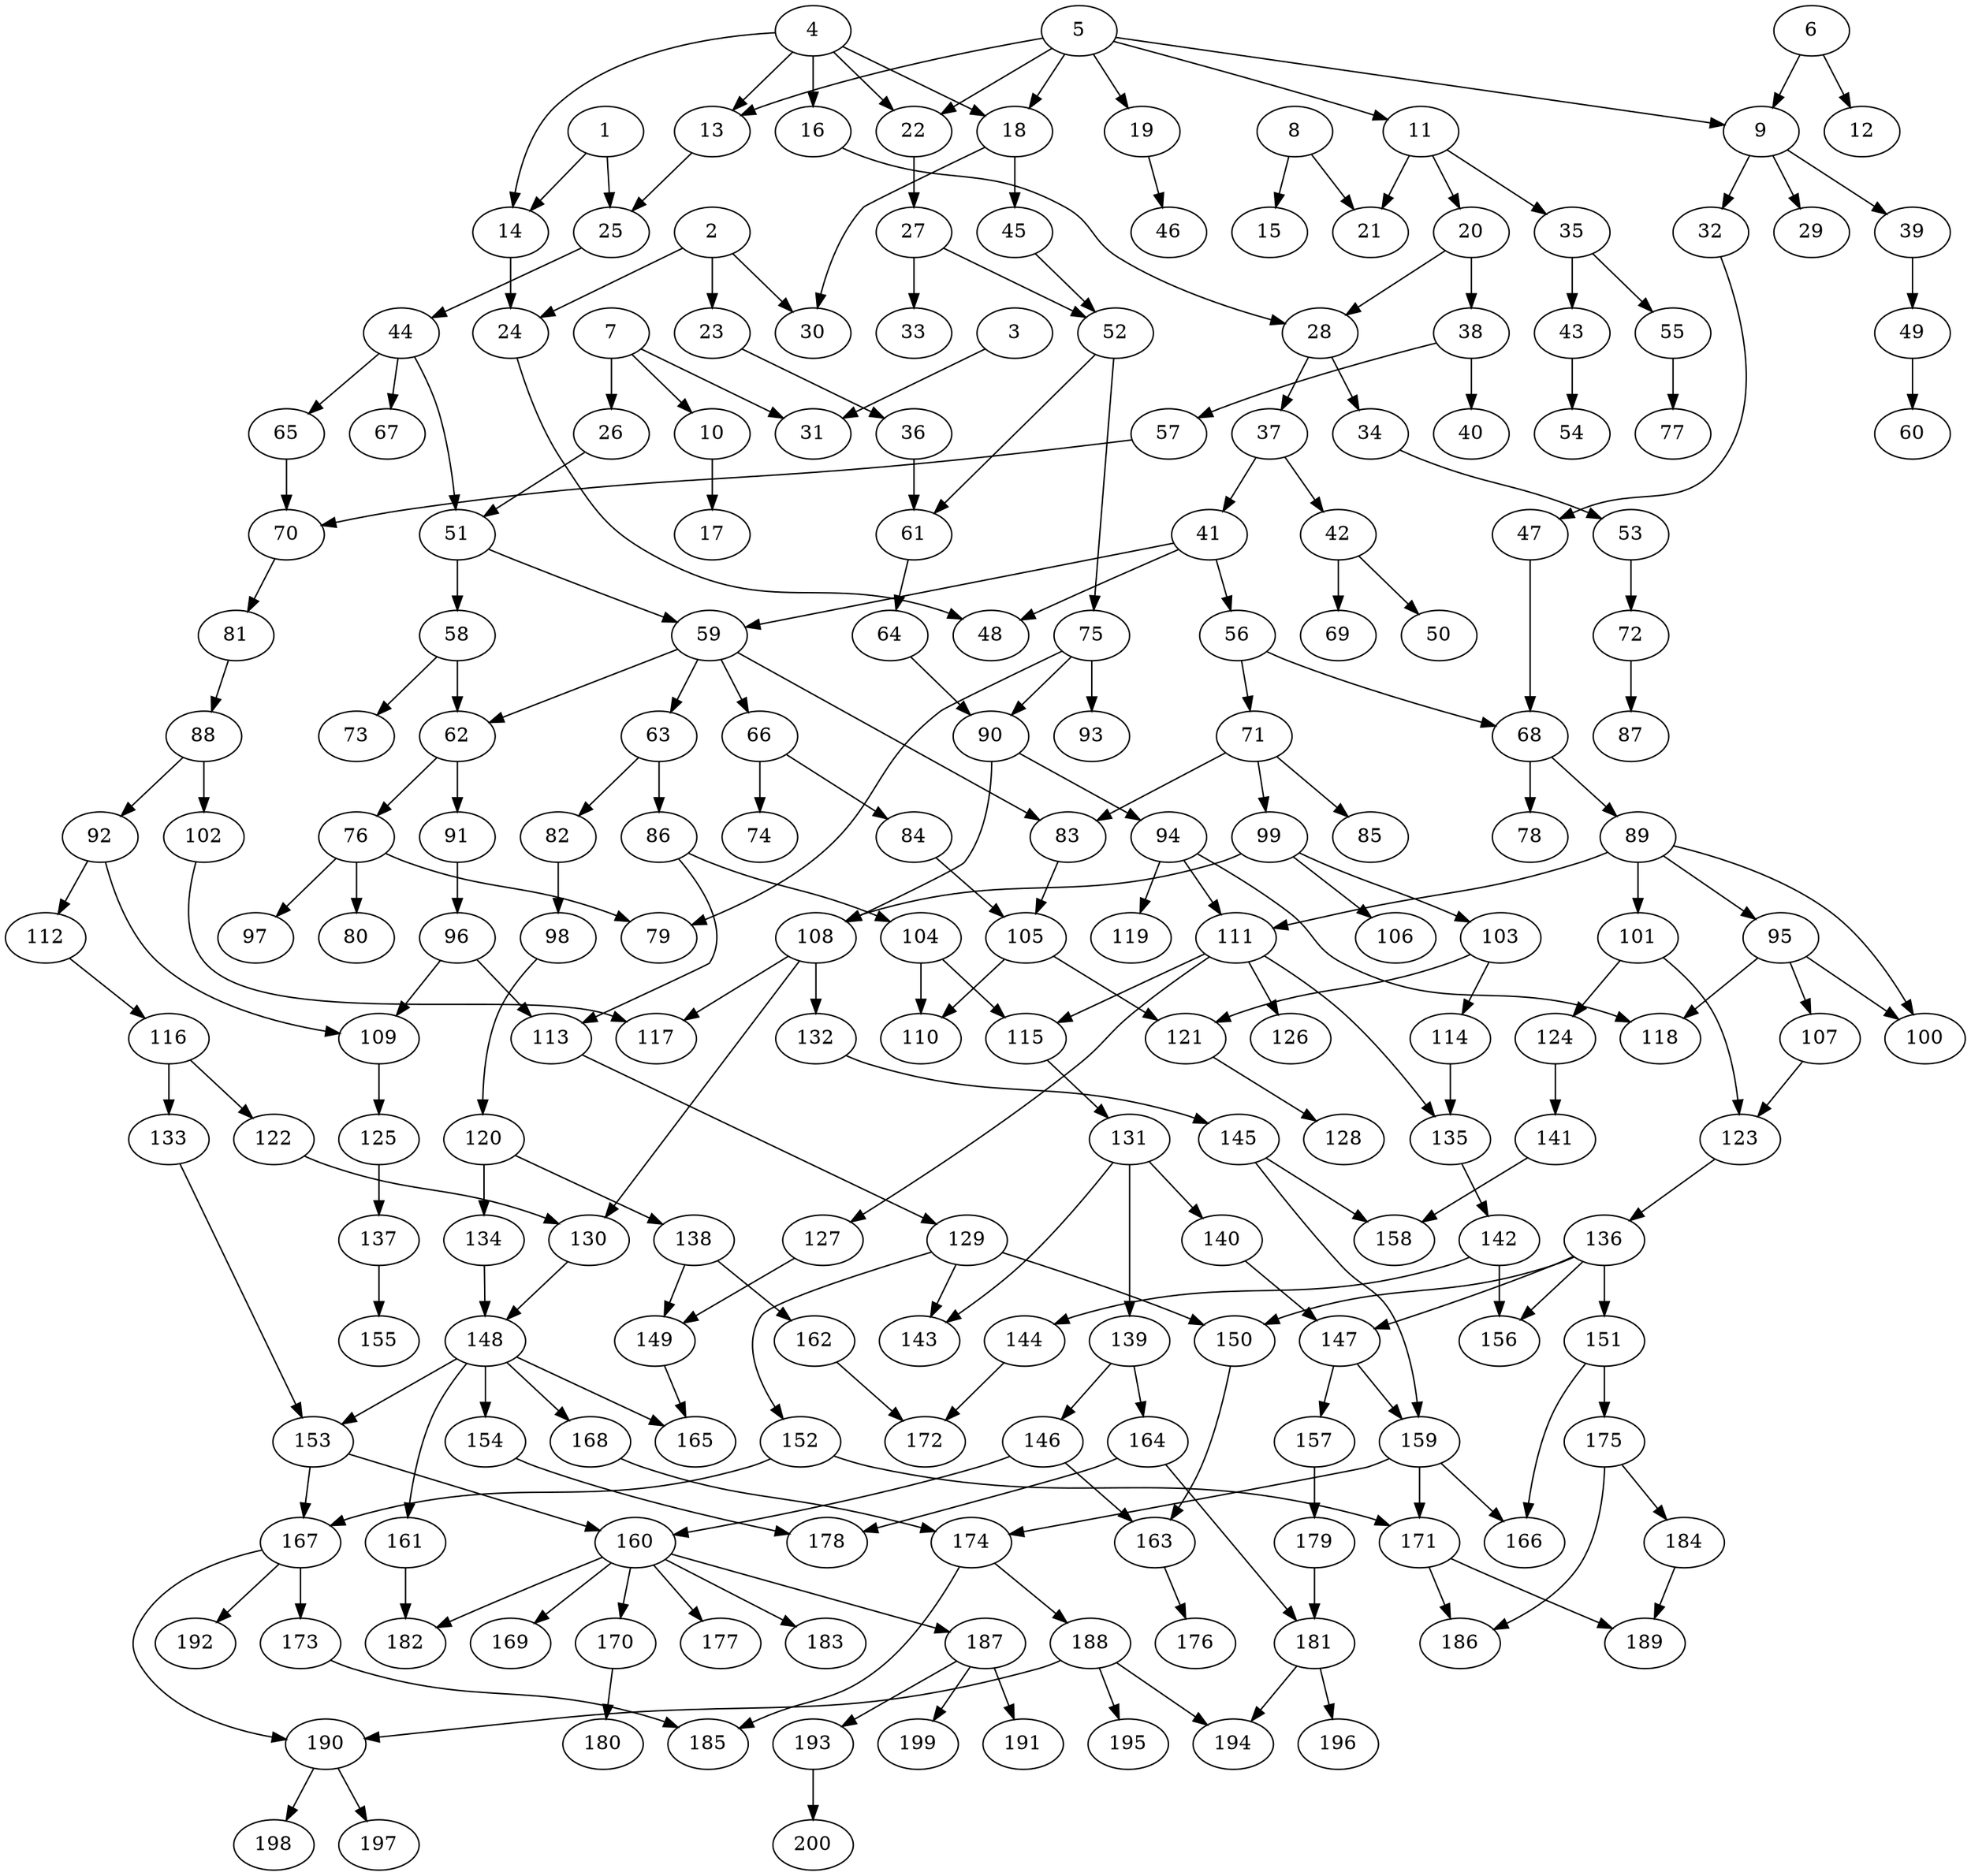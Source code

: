 // DAG automatically generated by daggen at Wed Apr 12 12:21:07 2017
// ./daggen --dot -n 200 --jump=3 --fat=0.4 --regularity=0.8 --density=0.2 
digraph G {
  1 [size="6358183602", alpha="0.07"]
  1 -> 14 [size ="209715200"]
  1 -> 25 [size ="209715200"]
  2 [size="6875862610", alpha="0.19"]
  2 -> 23 [size ="134217728"]
  2 -> 24 [size ="134217728"]
  2 -> 30 [size ="134217728"]
  3 [size="119633351568", alpha="0.16"]
  3 -> 31 [size ="134217728"]
  4 [size="40704544964", alpha="0.04"]
  4 -> 13 [size ="33554432"]
  4 -> 14 [size ="33554432"]
  4 -> 16 [size ="33554432"]
  4 -> 18 [size ="33554432"]
  4 -> 22 [size ="33554432"]
  5 [size="447940253567", alpha="0.20"]
  5 -> 9 [size ="301989888"]
  5 -> 11 [size ="301989888"]
  5 -> 13 [size ="301989888"]
  5 -> 18 [size ="301989888"]
  5 -> 19 [size ="301989888"]
  5 -> 22 [size ="301989888"]
  6 [size="876738769", alpha="0.03"]
  6 -> 9 [size ="33554432"]
  6 -> 12 [size ="33554432"]
  7 [size="1420689777254", alpha="0.16"]
  7 -> 10 [size ="838860800"]
  7 -> 26 [size ="838860800"]
  7 -> 31 [size ="838860800"]
  8 [size="256061815895", alpha="0.19"]
  8 -> 15 [size ="301989888"]
  8 -> 21 [size ="301989888"]
  9 [size="6208552676", alpha="0.03"]
  9 -> 29 [size ="679477248"]
  9 -> 32 [size ="679477248"]
  9 -> 39 [size ="679477248"]
  10 [size="30666717690", alpha="0.02"]
  10 -> 17 [size ="679477248"]
  11 [size="3098243483", alpha="0.05"]
  11 -> 20 [size ="75497472"]
  11 -> 21 [size ="75497472"]
  11 -> 35 [size ="75497472"]
  12 [size="134217728000", alpha="0.19"]
  13 [size="231928233984", alpha="0.11"]
  13 -> 25 [size ="301989888"]
  14 [size="549755813888", alpha="0.13"]
  14 -> 24 [size ="536870912"]
  15 [size="28991029248", alpha="0.15"]
  16 [size="5538392308", alpha="0.03"]
  16 -> 28 [size ="134217728"]
  17 [size="3499503733", alpha="0.08"]
  18 [size="549755813888", alpha="0.17"]
  18 -> 30 [size ="536870912"]
  18 -> 45 [size ="536870912"]
  19 [size="8589934592", alpha="0.09"]
  19 -> 46 [size ="33554432"]
  20 [size="32468041097", alpha="0.10"]
  20 -> 28 [size ="838860800"]
  20 -> 38 [size ="838860800"]
  21 [size="1073741824000", alpha="0.11"]
  22 [size="368293445632", alpha="0.16"]
  22 -> 27 [size ="411041792"]
  23 [size="368293445632", alpha="0.19"]
  23 -> 36 [size ="411041792"]
  24 [size="2905920238", alpha="0.18"]
  24 -> 48 [size ="134217728"]
  25 [size="68719476736", alpha="0.19"]
  25 -> 44 [size ="134217728"]
  26 [size="961156417657", alpha="0.18"]
  26 -> 51 [size ="679477248"]
  27 [size="4284278368", alpha="0.04"]
  27 -> 33 [size ="75497472"]
  27 -> 52 [size ="75497472"]
  28 [size="134217728000", alpha="0.06"]
  28 -> 34 [size ="209715200"]
  28 -> 37 [size ="209715200"]
  29 [size="92389820946", alpha="0.15"]
  30 [size="368293445632", alpha="0.04"]
  31 [size="782757789696", alpha="0.02"]
  32 [size="68040123924", alpha="0.11"]
  32 -> 47 [size ="134217728"]
  33 [size="11140590997", alpha="0.11"]
  34 [size="38372008499", alpha="0.07"]
  34 -> 53 [size ="75497472"]
  35 [size="4163323957", alpha="0.11"]
  35 -> 43 [size ="75497472"]
  35 -> 55 [size ="75497472"]
  36 [size="368293445632", alpha="0.16"]
  36 -> 61 [size ="411041792"]
  37 [size="87017454368", alpha="0.14"]
  37 -> 41 [size ="75497472"]
  37 -> 42 [size ="75497472"]
  38 [size="782757789696", alpha="0.14"]
  38 -> 40 [size ="679477248"]
  38 -> 57 [size ="679477248"]
  39 [size="6904988038", alpha="0.08"]
  39 -> 49 [size ="33554432"]
  40 [size="7425017608", alpha="0.18"]
  41 [size="2305116937", alpha="0.07"]
  41 -> 48 [size ="75497472"]
  41 -> 56 [size ="75497472"]
  41 -> 59 [size ="75497472"]
  42 [size="368293445632", alpha="0.15"]
  42 -> 50 [size ="411041792"]
  42 -> 69 [size ="411041792"]
  43 [size="549755813888", alpha="0.08"]
  43 -> 54 [size ="536870912"]
  44 [size="7067972608", alpha="0.14"]
  44 -> 51 [size ="411041792"]
  44 -> 65 [size ="411041792"]
  44 -> 67 [size ="411041792"]
  45 [size="1124228183997", alpha="0.16"]
  45 -> 52 [size ="838860800"]
  46 [size="16866608540", alpha="0.18"]
  47 [size="68719476736", alpha="0.12"]
  47 -> 68 [size ="134217728"]
  48 [size="1613805290", alpha="0.07"]
  49 [size="368293445632", alpha="0.06"]
  49 -> 60 [size ="411041792"]
  50 [size="24956729859", alpha="0.13"]
  51 [size="15470088036", alpha="0.06"]
  51 -> 58 [size ="536870912"]
  51 -> 59 [size ="536870912"]
  52 [size="231928233984", alpha="0.09"]
  52 -> 61 [size ="301989888"]
  52 -> 75 [size ="301989888"]
  53 [size="8589934592", alpha="0.17"]
  53 -> 72 [size ="33554432"]
  54 [size="549755813888", alpha="0.01"]
  55 [size="8589934592", alpha="0.03"]
  55 -> 77 [size ="33554432"]
  56 [size="68719476736", alpha="0.19"]
  56 -> 68 [size ="134217728"]
  56 -> 71 [size ="134217728"]
  57 [size="1252694554", alpha="0.01"]
  57 -> 70 [size ="75497472"]
  58 [size="193539225356", alpha="0.05"]
  58 -> 62 [size ="301989888"]
  58 -> 73 [size ="301989888"]
  59 [size="714556461996", alpha="0.04"]
  59 -> 62 [size ="536870912"]
  59 -> 63 [size ="536870912"]
  59 -> 66 [size ="536870912"]
  59 -> 83 [size ="536870912"]
  60 [size="29047303079", alpha="0.02"]
  61 [size="48640155797", alpha="0.15"]
  61 -> 64 [size ="838860800"]
  62 [size="522137850043", alpha="0.12"]
  62 -> 76 [size ="411041792"]
  62 -> 91 [size ="411041792"]
  63 [size="587196403434", alpha="0.03"]
  63 -> 82 [size ="679477248"]
  63 -> 86 [size ="679477248"]
  64 [size="368293445632", alpha="0.14"]
  64 -> 90 [size ="411041792"]
  65 [size="134217728000", alpha="0.19"]
  65 -> 70 [size ="209715200"]
  66 [size="13471346944", alpha="0.07"]
  66 -> 74 [size ="411041792"]
  66 -> 84 [size ="411041792"]
  67 [size="3558863388", alpha="0.06"]
  68 [size="68719476736", alpha="0.05"]
  68 -> 78 [size ="134217728"]
  68 -> 89 [size ="134217728"]
  69 [size="2126835249", alpha="0.14"]
  70 [size="8589934592", alpha="0.18"]
  70 -> 81 [size ="33554432"]
  71 [size="1661004682", alpha="0.17"]
  71 -> 83 [size ="134217728"]
  71 -> 85 [size ="134217728"]
  71 -> 99 [size ="134217728"]
  72 [size="2176674526", alpha="0.14"]
  72 -> 87 [size ="134217728"]
  73 [size="7455126351", alpha="0.03"]
  74 [size="28553555146", alpha="0.19"]
  75 [size="231928233984", alpha="0.15"]
  75 -> 79 [size ="301989888"]
  75 -> 90 [size ="301989888"]
  75 -> 93 [size ="301989888"]
  76 [size="137771102808", alpha="0.07"]
  76 -> 79 [size ="134217728"]
  76 -> 80 [size ="134217728"]
  76 -> 97 [size ="134217728"]
  77 [size="1073741824000", alpha="0.02"]
  78 [size="782757789696", alpha="0.01"]
  79 [size="3465716793", alpha="0.16"]
  80 [size="28991029248", alpha="0.14"]
  81 [size="549755813888", alpha="0.09"]
  81 -> 88 [size ="536870912"]
  82 [size="21016977434", alpha="0.09"]
  82 -> 98 [size ="838860800"]
  83 [size="5822207371", alpha="0.12"]
  83 -> 105 [size ="134217728"]
  84 [size="68719476736", alpha="0.05"]
  84 -> 105 [size ="134217728"]
  85 [size="68719476736", alpha="0.01"]
  86 [size="134217728000", alpha="0.17"]
  86 -> 104 [size ="209715200"]
  86 -> 113 [size ="209715200"]
  87 [size="12640552905", alpha="0.12"]
  88 [size="3301460188", alpha="0.01"]
  88 -> 92 [size ="209715200"]
  88 -> 102 [size ="209715200"]
  89 [size="47759308068", alpha="0.04"]
  89 -> 95 [size ="134217728"]
  89 -> 100 [size ="134217728"]
  89 -> 101 [size ="134217728"]
  89 -> 111 [size ="134217728"]
  90 [size="12172470665", alpha="0.15"]
  90 -> 94 [size ="209715200"]
  90 -> 108 [size ="209715200"]
  91 [size="231928233984", alpha="0.16"]
  91 -> 96 [size ="301989888"]
  92 [size="8589934592", alpha="0.07"]
  92 -> 109 [size ="33554432"]
  92 -> 112 [size ="33554432"]
  93 [size="68719476736", alpha="0.13"]
  94 [size="14005440380", alpha="0.01"]
  94 -> 111 [size ="411041792"]
  94 -> 118 [size ="411041792"]
  94 -> 119 [size ="411041792"]
  95 [size="90901433891", alpha="0.15"]
  95 -> 100 [size ="209715200"]
  95 -> 107 [size ="209715200"]
  95 -> 118 [size ="209715200"]
  96 [size="8011023539", alpha="0.12"]
  96 -> 109 [size ="134217728"]
  96 -> 113 [size ="134217728"]
  97 [size="796457968", alpha="0.09"]
  98 [size="2533643468", alpha="0.14"]
  98 -> 120 [size ="75497472"]
  99 [size="5301024401", alpha="0.09"]
  99 -> 103 [size ="134217728"]
  99 -> 106 [size ="134217728"]
  99 -> 108 [size ="134217728"]
  100 [size="634116064836", alpha="0.02"]
  101 [size="782757789696", alpha="0.09"]
  101 -> 123 [size ="679477248"]
  101 -> 124 [size ="679477248"]
  102 [size="368293445632", alpha="0.01"]
  102 -> 117 [size ="411041792"]
  103 [size="122469373379", alpha="0.15"]
  103 -> 114 [size ="301989888"]
  103 -> 121 [size ="301989888"]
  104 [size="1326863689", alpha="0.02"]
  104 -> 110 [size ="33554432"]
  104 -> 115 [size ="33554432"]
  105 [size="782757789696", alpha="0.00"]
  105 -> 110 [size ="679477248"]
  105 -> 121 [size ="679477248"]
  106 [size="21995153616", alpha="0.19"]
  107 [size="134217728000", alpha="0.04"]
  107 -> 123 [size ="209715200"]
  108 [size="8697551356", alpha="0.10"]
  108 -> 117 [size ="536870912"]
  108 -> 130 [size ="536870912"]
  108 -> 132 [size ="536870912"]
  109 [size="1606280190", alpha="0.19"]
  109 -> 125 [size ="134217728"]
  110 [size="7433212529", alpha="0.16"]
  111 [size="368293445632", alpha="0.14"]
  111 -> 115 [size ="411041792"]
  111 -> 126 [size ="411041792"]
  111 -> 127 [size ="411041792"]
  111 -> 135 [size ="411041792"]
  112 [size="68719476736", alpha="0.03"]
  112 -> 116 [size ="134217728"]
  113 [size="1019164953", alpha="0.14"]
  113 -> 129 [size ="33554432"]
  114 [size="103092693540", alpha="0.12"]
  114 -> 135 [size ="75497472"]
  115 [size="8589934592", alpha="0.16"]
  115 -> 131 [size ="33554432"]
  116 [size="28991029248", alpha="0.09"]
  116 -> 122 [size ="75497472"]
  116 -> 133 [size ="75497472"]
  117 [size="28991029248", alpha="0.11"]
  118 [size="16563586946", alpha="0.08"]
  119 [size="4612517783", alpha="0.10"]
  120 [size="49997531112", alpha="0.20"]
  120 -> 134 [size ="838860800"]
  120 -> 138 [size ="838860800"]
  121 [size="7552481858", alpha="0.11"]
  121 -> 128 [size ="134217728"]
  122 [size="549755813888", alpha="0.18"]
  122 -> 130 [size ="536870912"]
  123 [size="12398541522", alpha="0.10"]
  123 -> 136 [size ="209715200"]
  124 [size="46042067981", alpha="0.04"]
  124 -> 141 [size ="33554432"]
  125 [size="3853004380", alpha="0.00"]
  125 -> 137 [size ="134217728"]
  126 [size="207385451773", alpha="0.19"]
  127 [size="1257766954", alpha="0.18"]
  127 -> 149 [size ="33554432"]
  128 [size="4463113522", alpha="0.15"]
  129 [size="1073741824000", alpha="0.15"]
  129 -> 143 [size ="838860800"]
  129 -> 150 [size ="838860800"]
  129 -> 152 [size ="838860800"]
  130 [size="1073741824000", alpha="0.05"]
  130 -> 148 [size ="838860800"]
  131 [size="134217728000", alpha="0.07"]
  131 -> 139 [size ="209715200"]
  131 -> 140 [size ="209715200"]
  131 -> 143 [size ="209715200"]
  132 [size="151324332120", alpha="0.10"]
  132 -> 145 [size ="134217728"]
  133 [size="15704089464", alpha="0.17"]
  133 -> 153 [size ="33554432"]
  134 [size="68719476736", alpha="0.06"]
  134 -> 148 [size ="134217728"]
  135 [size="231928233984", alpha="0.19"]
  135 -> 142 [size ="301989888"]
  136 [size="76749611372", alpha="0.07"]
  136 -> 147 [size ="209715200"]
  136 -> 150 [size ="209715200"]
  136 -> 151 [size ="209715200"]
  136 -> 156 [size ="209715200"]
  137 [size="4519061152", alpha="0.13"]
  137 -> 155 [size ="536870912"]
  138 [size="253956870538", alpha="0.15"]
  138 -> 149 [size ="209715200"]
  138 -> 162 [size ="209715200"]
  139 [size="32939453302", alpha="0.06"]
  139 -> 146 [size ="33554432"]
  139 -> 164 [size ="33554432"]
  140 [size="226252095657", alpha="0.08"]
  140 -> 147 [size ="209715200"]
  141 [size="522867445134", alpha="0.04"]
  141 -> 158 [size ="679477248"]
  142 [size="134217728000", alpha="0.17"]
  142 -> 144 [size ="209715200"]
  142 -> 156 [size ="209715200"]
  143 [size="6422906480", alpha="0.13"]
  144 [size="614977943985", alpha="0.11"]
  144 -> 172 [size ="679477248"]
  145 [size="107824720554", alpha="0.18"]
  145 -> 158 [size ="301989888"]
  145 -> 159 [size ="301989888"]
  146 [size="249995549665", alpha="0.18"]
  146 -> 160 [size ="679477248"]
  146 -> 163 [size ="679477248"]
  147 [size="726341663060", alpha="0.02"]
  147 -> 157 [size ="536870912"]
  147 -> 159 [size ="536870912"]
  148 [size="51384419057", alpha="0.06"]
  148 -> 153 [size ="209715200"]
  148 -> 154 [size ="209715200"]
  148 -> 161 [size ="209715200"]
  148 -> 165 [size ="209715200"]
  148 -> 168 [size ="209715200"]
  149 [size="268736997758", alpha="0.15"]
  149 -> 165 [size ="209715200"]
  150 [size="1113802631706", alpha="0.03"]
  150 -> 163 [size ="679477248"]
  151 [size="549755813888", alpha="0.10"]
  151 -> 166 [size ="536870912"]
  151 -> 175 [size ="536870912"]
  152 [size="36054227252", alpha="0.06"]
  152 -> 167 [size ="679477248"]
  152 -> 171 [size ="679477248"]
  153 [size="510549226355", alpha="0.15"]
  153 -> 160 [size ="838860800"]
  153 -> 167 [size ="838860800"]
  154 [size="296060964664", alpha="0.03"]
  154 -> 178 [size ="209715200"]
  155 [size="22648193395", alpha="0.02"]
  156 [size="913856569326", alpha="0.06"]
  157 [size="17145438150", alpha="0.08"]
  157 -> 179 [size ="301989888"]
  158 [size="782757789696", alpha="0.10"]
  159 [size="21975414262", alpha="0.16"]
  159 -> 166 [size ="838860800"]
  159 -> 171 [size ="838860800"]
  159 -> 174 [size ="838860800"]
  160 [size="28991029248", alpha="0.01"]
  160 -> 169 [size ="75497472"]
  160 -> 170 [size ="75497472"]
  160 -> 177 [size ="75497472"]
  160 -> 182 [size ="75497472"]
  160 -> 183 [size ="75497472"]
  160 -> 187 [size ="75497472"]
  161 [size="127840046938", alpha="0.15"]
  161 -> 182 [size ="209715200"]
  162 [size="57959998081", alpha="0.17"]
  162 -> 172 [size ="75497472"]
  163 [size="1913930845", alpha="0.03"]
  163 -> 176 [size ="134217728"]
  164 [size="17987921065", alpha="0.09"]
  164 -> 178 [size ="679477248"]
  164 -> 181 [size ="679477248"]
  165 [size="28991029248", alpha="0.01"]
  166 [size="49012518470", alpha="0.02"]
  167 [size="22139468656", alpha="0.16"]
  167 -> 173 [size ="536870912"]
  167 -> 190 [size ="536870912"]
  167 -> 192 [size ="536870912"]
  168 [size="549755813888", alpha="0.01"]
  168 -> 174 [size ="536870912"]
  169 [size="6047369448", alpha="0.09"]
  170 [size="1518390532", alpha="0.08"]
  170 -> 180 [size ="33554432"]
  171 [size="306319948584", alpha="0.13"]
  171 -> 186 [size ="536870912"]
  171 -> 189 [size ="536870912"]
  172 [size="96581638298", alpha="0.16"]
  173 [size="231928233984", alpha="0.13"]
  173 -> 185 [size ="301989888"]
  174 [size="94294130976", alpha="0.19"]
  174 -> 185 [size ="134217728"]
  174 -> 188 [size ="134217728"]
  175 [size="1073741824000", alpha="0.13"]
  175 -> 184 [size ="838860800"]
  175 -> 186 [size ="838860800"]
  176 [size="17803172416", alpha="0.18"]
  177 [size="120012912120", alpha="0.08"]
  178 [size="3547866450", alpha="0.19"]
  179 [size="641038935742", alpha="0.10"]
  179 -> 181 [size ="838860800"]
  180 [size="248409374474", alpha="0.18"]
  181 [size="6142577998", alpha="0.18"]
  181 -> 194 [size ="411041792"]
  181 -> 196 [size ="411041792"]
  182 [size="7483309370", alpha="0.10"]
  183 [size="995126354744", alpha="0.11"]
  184 [size="68719476736", alpha="0.12"]
  184 -> 189 [size ="134217728"]
  185 [size="134217728000", alpha="0.12"]
  186 [size="368293445632", alpha="0.10"]
  187 [size="28991029248", alpha="0.11"]
  187 -> 191 [size ="75497472"]
  187 -> 193 [size ="75497472"]
  187 -> 199 [size ="75497472"]
  188 [size="18491832959", alpha="0.10"]
  188 -> 190 [size ="679477248"]
  188 -> 194 [size ="679477248"]
  188 -> 195 [size ="679477248"]
  189 [size="2493102837", alpha="0.19"]
  190 [size="68719476736", alpha="0.05"]
  190 -> 197 [size ="134217728"]
  190 -> 198 [size ="134217728"]
  191 [size="1073741824000", alpha="0.05"]
  192 [size="190800655260", alpha="0.17"]
  193 [size="28991029248", alpha="0.15"]
  193 -> 200 [size ="75497472"]
  194 [size="664057665168", alpha="0.15"]
  195 [size="1882575462", alpha="0.01"]
  196 [size="20012063186", alpha="0.02"]
  197 [size="887729407760", alpha="0.01"]
  198 [size="121721461788", alpha="0.06"]
  199 [size="23493684546", alpha="0.12"]
  200 [size="5825048016", alpha="0.12"]
}

